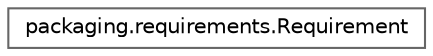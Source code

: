 digraph "Graphical Class Hierarchy"
{
 // LATEX_PDF_SIZE
  bgcolor="transparent";
  edge [fontname=Helvetica,fontsize=10,labelfontname=Helvetica,labelfontsize=10];
  node [fontname=Helvetica,fontsize=10,shape=box,height=0.2,width=0.4];
  rankdir="LR";
  Node0 [id="Node000000",label="packaging.requirements.Requirement",height=0.2,width=0.4,color="grey40", fillcolor="white", style="filled",URL="$d7/d8e/classpackaging_1_1requirements_1_1Requirement.html",tooltip=" "];
}

